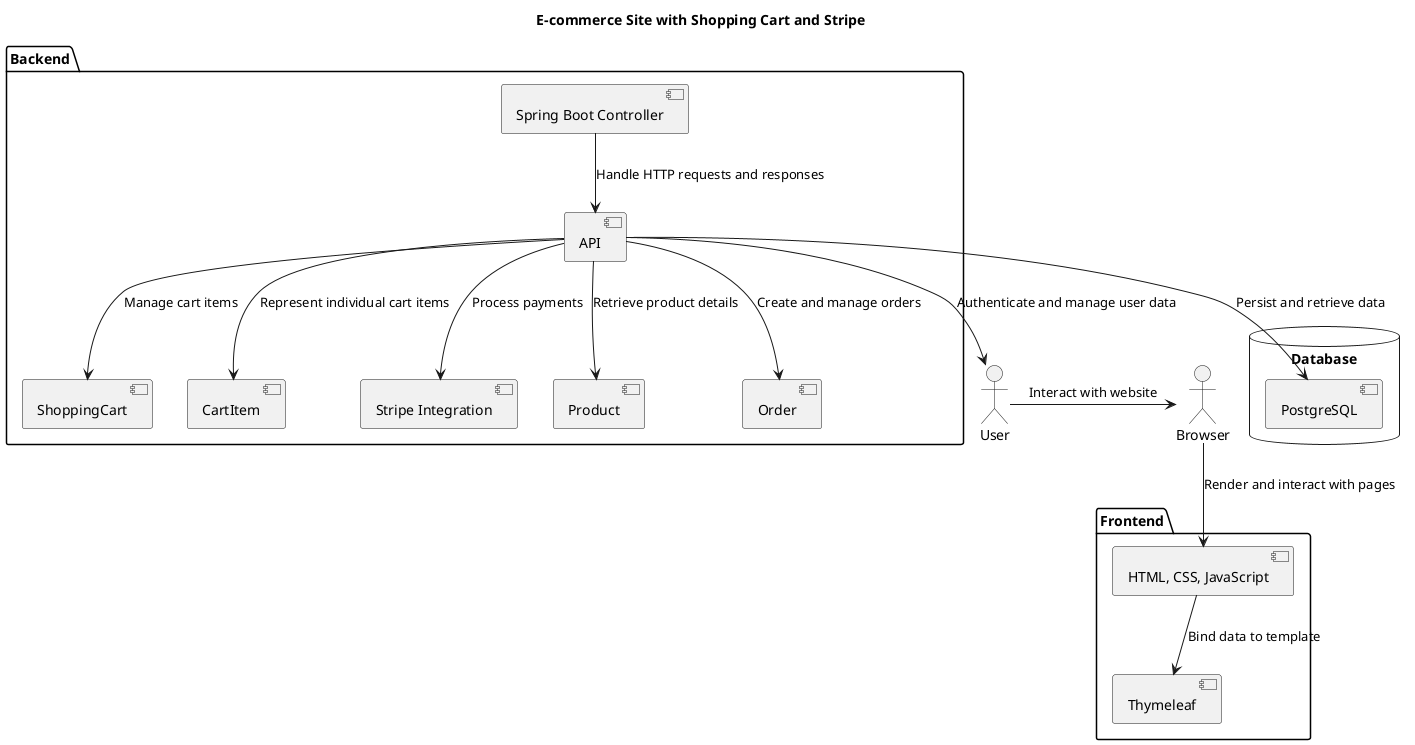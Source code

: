 @startuml
title E-commerce Site with Shopping Cart and Stripe

actor User

User -> Browser : Interact with website

package "Frontend" {

[HTML, CSS, JavaScript]
[Thymeleaf]
}

[Browser] --> [HTML, CSS, JavaScript] : Render and interact with pages
[HTML, CSS, JavaScript] --> [Thymeleaf] : Bind data to template

package "Backend" {
[Spring Boot Controller]
[ShoppingCart]
[CartItem]
[Stripe Integration]
[API]
[Product]
[Order]

}

[Spring Boot Controller] --> [API] : Handle HTTP requests and responses
[API] --> [ShoppingCart] : Manage cart items
[API] --> [CartItem] : Represent individual cart items
[API] --> [Stripe Integration] : Process payments
[API] --> [Product] : Retrieve product details
[API] --> [Order] : Create and manage orders
[API] --> [User] : Authenticate and manage user data

database "Database" {
[PostgreSQL]
}

[API] --> [PostgreSQL] : Persist and retrieve data

@enduml